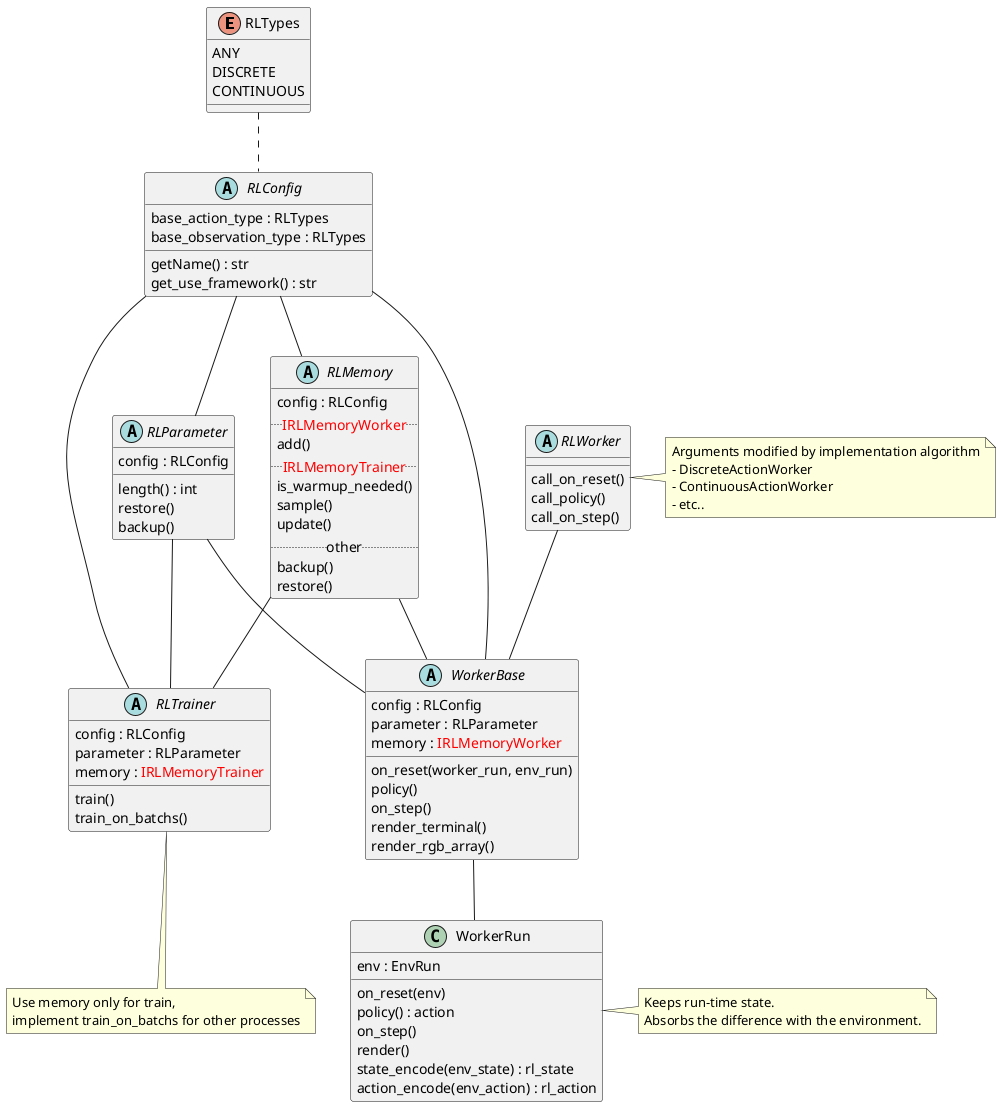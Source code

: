 @startuml class_rl

enum RLTypes {
    ANY
    DISCRETE
    CONTINUOUS
}


class WorkerRun {
    env : EnvRun
    on_reset(env)
    policy() : action
    on_step()
    render()
    state_encode(env_state) : rl_state
    action_encode(env_action) : rl_action
}
note "Keeps run-time state.\nAbsorbs the difference with the environment." as WorkerRunMemo
WorkerRun . WorkerRunMemo


abstract WorkerBase {
    config : RLConfig
    parameter : RLParameter
    memory : <color red>IRLMemoryWorker</color>
    on_reset(worker_run, env_run)
    policy()
    on_step()
    render_terminal()
    render_rgb_array()
}
WorkerBase -- WorkerRun


abstract RLWorker {
    call_on_reset()
    call_policy()
    call_on_step()
}
RLWorker -- WorkerBase


note as RLWorkerMemo
Arguments modified by implementation algorithm
- DiscreteActionWorker
- ContinuousActionWorker
- etc..
end note
RLWorker <|- RLWorkerMemo


abstract RLTrainer {
    config : RLConfig
    parameter : RLParameter
    memory : <color red>IRLMemoryTrainer</color>
    train()
    train_on_batchs()
}
note as RLTrainerMemo
Use memory only for train,
implement train_on_batchs for other processes
end note
RLTrainer <|-- RLTrainerMemo


abstract RLMemory {
    config : RLConfig
    .. <color red>IRLMemoryWorker</color> ..
    add()
    .. <color red>IRLMemoryTrainer</color> ..
    is_warmup_needed()
    sample()
    update()
    .. other ..
    backup()
    restore()
}


abstract RLParameter {
    config : RLConfig
    length() : int
    restore()
    backup()
}


abstract RLConfig {
    getName() : str
    get_use_framework() : str
    base_action_type : RLTypes
    base_observation_type : RLTypes
}


RLTypes .. RLConfig

RLConfig --- WorkerBase
RLConfig --- RLTrainer
RLConfig -- RLParameter
RLConfig -- RLMemory

RLParameter -- WorkerBase
RLParameter -- RLTrainer
RLMemory -- WorkerBase
RLMemory -- RLTrainer

@enduml